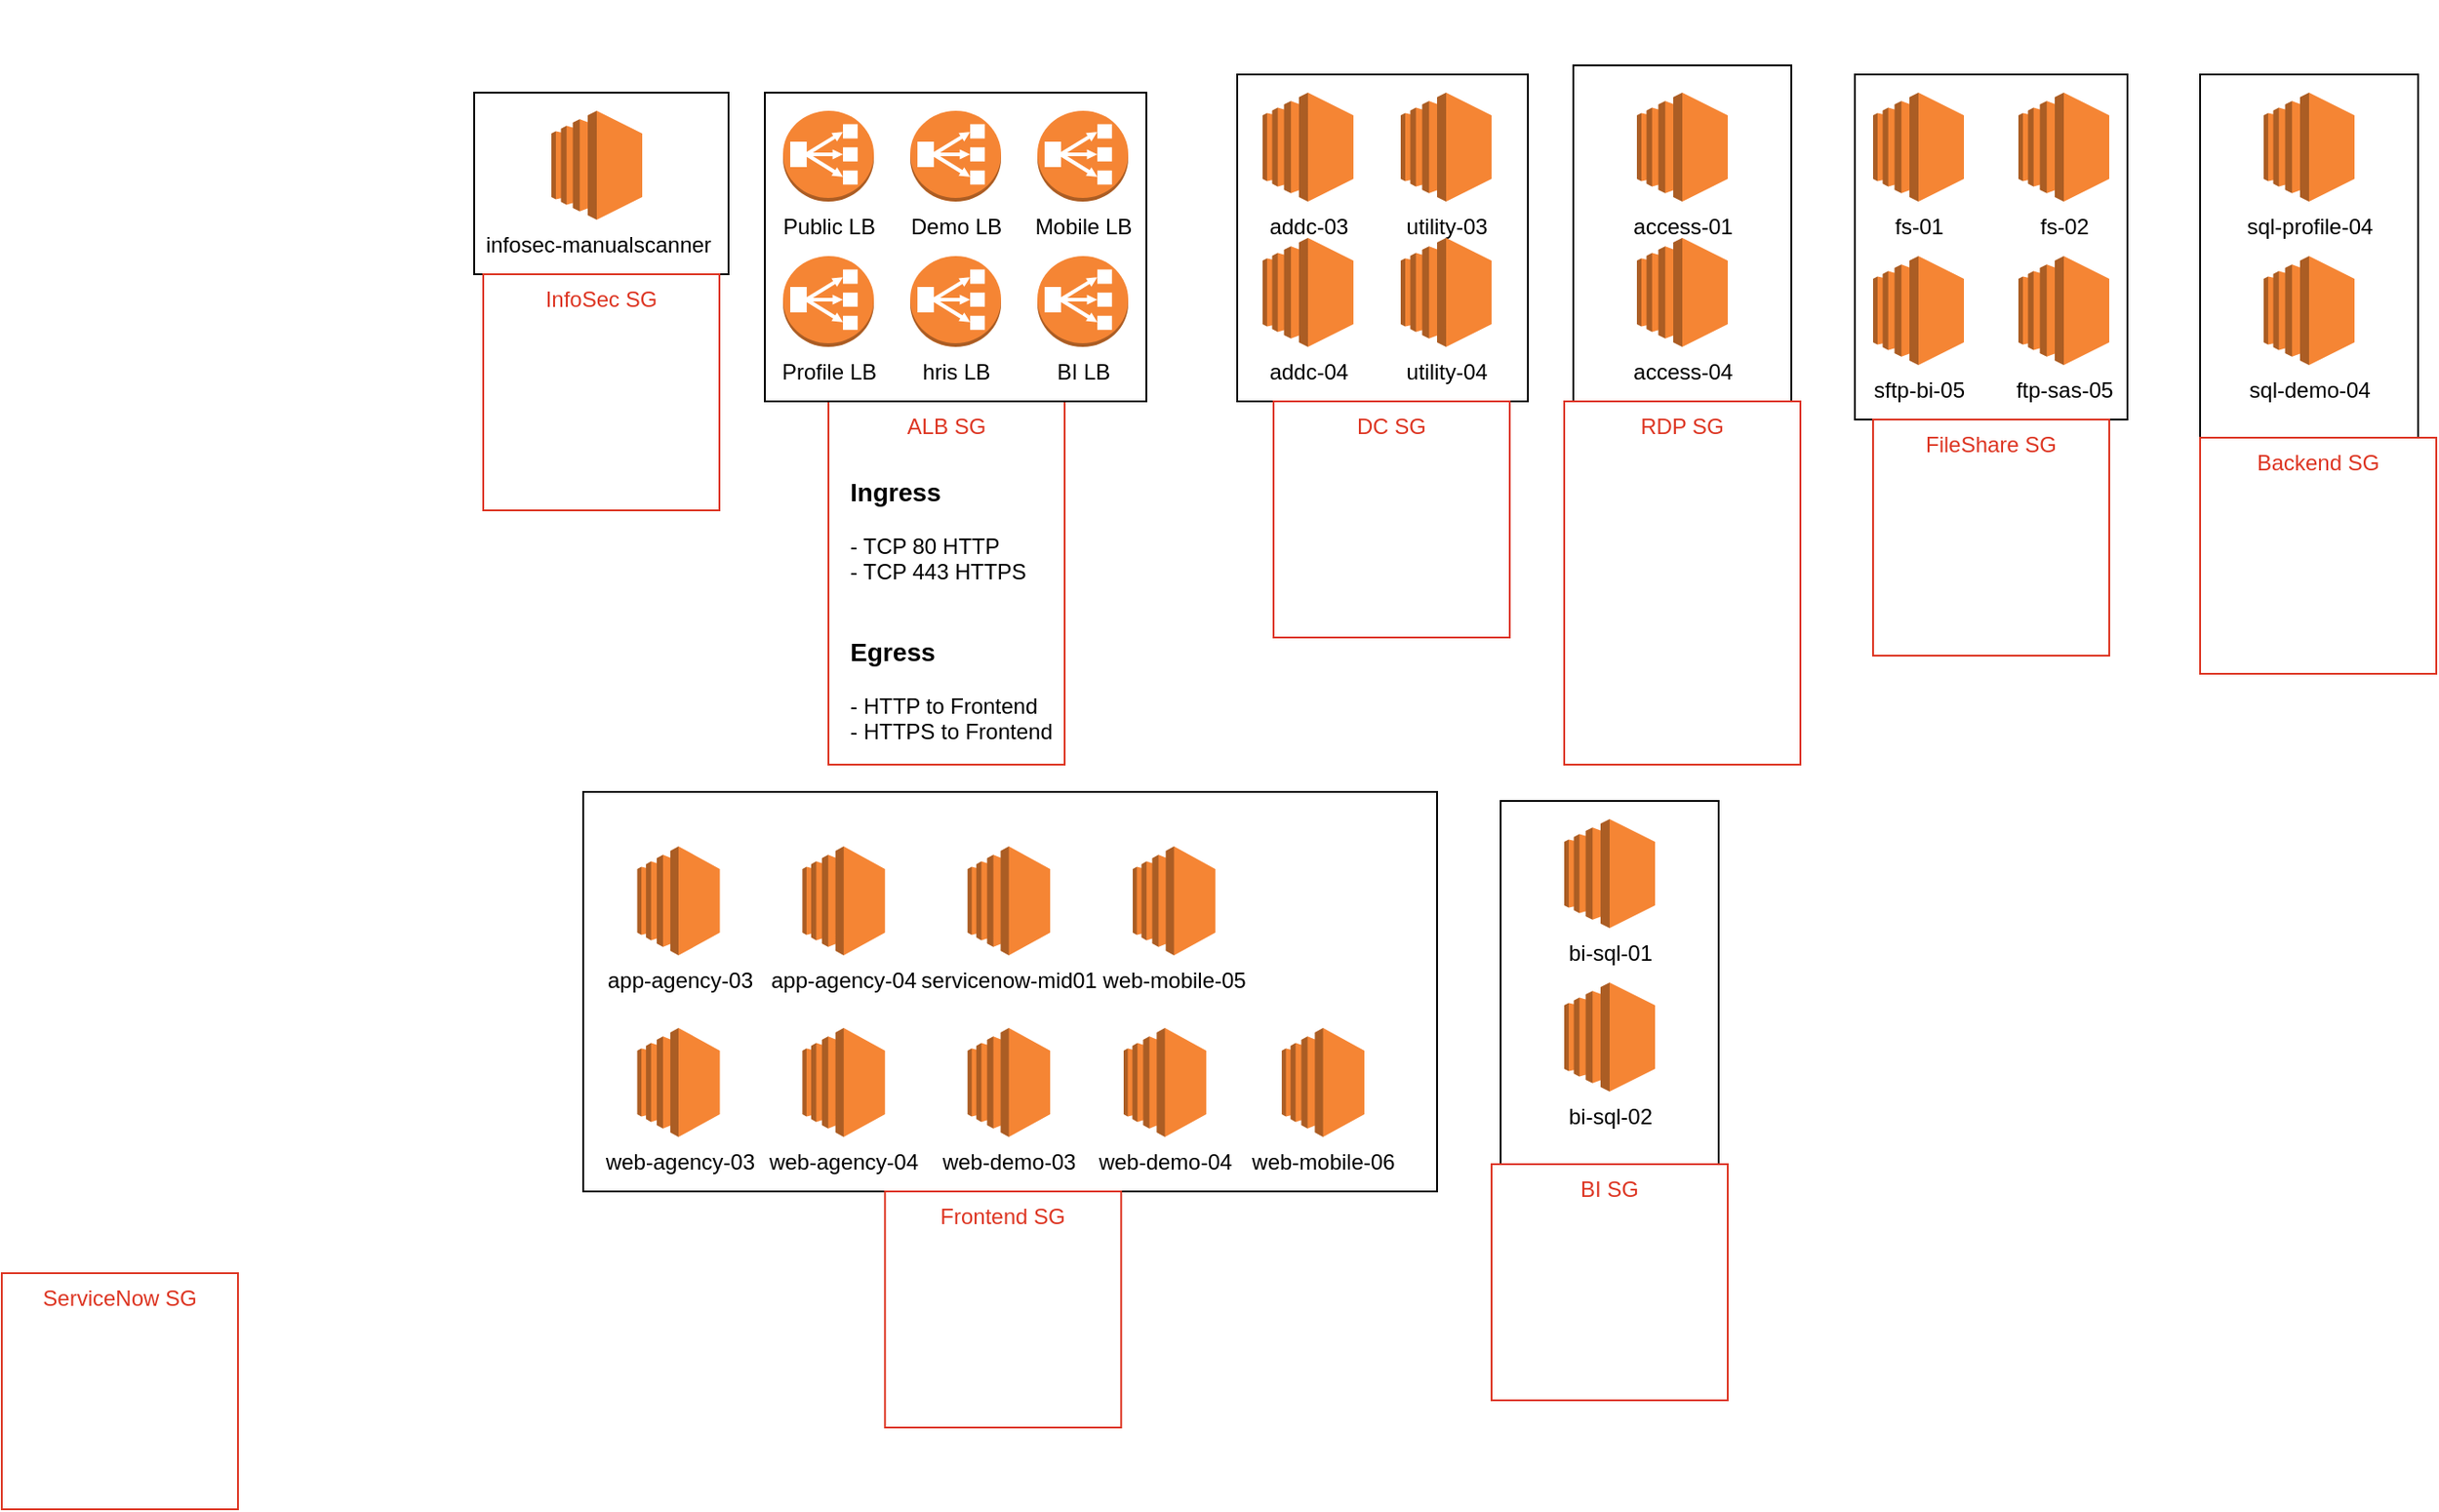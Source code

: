<mxfile version="24.7.10">
  <diagram name="Page-1" id="oToMVdoG-2dVEl7ynk4P">
    <mxGraphModel dx="859" dy="1947" grid="1" gridSize="10" guides="1" tooltips="1" connect="1" arrows="1" fold="1" page="1" pageScale="1" pageWidth="850" pageHeight="850" math="0" shadow="0">
      <root>
        <mxCell id="0" />
        <mxCell id="1" parent="0" />
        <mxCell id="69fbr4D2nuCPGBW913zE-59" value="" style="rounded=0;whiteSpace=wrap;html=1;" vertex="1" parent="1">
          <mxGeometry x="1250" y="30" width="120" height="200" as="geometry" />
        </mxCell>
        <mxCell id="69fbr4D2nuCPGBW913zE-58" value="" style="rounded=0;whiteSpace=wrap;html=1;" vertex="1" parent="1">
          <mxGeometry x="865" y="430" width="120" height="200" as="geometry" />
        </mxCell>
        <mxCell id="69fbr4D2nuCPGBW913zE-51" value="" style="rounded=0;whiteSpace=wrap;html=1;" vertex="1" parent="1">
          <mxGeometry x="360" y="425" width="470" height="220" as="geometry" />
        </mxCell>
        <mxCell id="69fbr4D2nuCPGBW913zE-57" value="" style="rounded=0;whiteSpace=wrap;html=1;" vertex="1" parent="1">
          <mxGeometry x="1060" y="30" width="150" height="190" as="geometry" />
        </mxCell>
        <mxCell id="69fbr4D2nuCPGBW913zE-56" value="" style="rounded=0;whiteSpace=wrap;html=1;" vertex="1" parent="1">
          <mxGeometry x="905" y="25" width="120" height="185" as="geometry" />
        </mxCell>
        <mxCell id="69fbr4D2nuCPGBW913zE-54" value="" style="rounded=0;whiteSpace=wrap;html=1;" vertex="1" parent="1">
          <mxGeometry x="720" y="30" width="160" height="180" as="geometry" />
        </mxCell>
        <mxCell id="69fbr4D2nuCPGBW913zE-49" value="" style="rounded=0;whiteSpace=wrap;html=1;" vertex="1" parent="1">
          <mxGeometry x="300" y="40" width="140" height="100" as="geometry" />
        </mxCell>
        <mxCell id="69fbr4D2nuCPGBW913zE-2" value="Frontend SG&lt;span style=&quot;color: rgba(0, 0, 0, 0); font-family: monospace; font-size: 0px; text-align: start; text-wrap: nowrap;&quot;&gt;%3CmxGraphModel%3E%3Croot%3E%3CmxCell%20id%3D%220%22%2F%3E%3CmxCell%20id%3D%221%22%20parent%3D%220%22%2F%3E%3CmxCell%20id%3D%222%22%20value%3D%22ALB%22%20style%3D%22fillColor%3Dnone%3BstrokeColor%3D%23DD3522%3BverticalAlign%3Dtop%3BfontStyle%3D0%3BfontColor%3D%23DD3522%3BwhiteSpace%3Dwrap%3Bhtml%3D1%3B%22%20vertex%3D%221%22%20parent%3D%221%22%3E%3CmxGeometry%20x%3D%22310%22%20y%3D%22500%22%20width%3D%22130%22%20height%3D%22130%22%20as%3D%22geometry%22%2F%3E%3C%2FmxCell%3E%3C%2Froot%3E%3C%2FmxGraphModel%3E&lt;/span&gt;" style="fillColor=none;strokeColor=#DD3522;verticalAlign=top;fontStyle=0;fontColor=#DD3522;whiteSpace=wrap;html=1;" vertex="1" parent="1">
          <mxGeometry x="526.14" y="645" width="130" height="130" as="geometry" />
        </mxCell>
        <mxCell id="69fbr4D2nuCPGBW913zE-3" value="Backend SG" style="fillColor=none;strokeColor=#DD3522;verticalAlign=top;fontStyle=0;fontColor=#DD3522;whiteSpace=wrap;html=1;" vertex="1" parent="1">
          <mxGeometry x="1250" y="230" width="130" height="130" as="geometry" />
        </mxCell>
        <mxCell id="69fbr4D2nuCPGBW913zE-4" value="DC SG" style="fillColor=none;strokeColor=#DD3522;verticalAlign=top;fontStyle=0;fontColor=#DD3522;whiteSpace=wrap;html=1;" vertex="1" parent="1">
          <mxGeometry x="740" y="210" width="130" height="130" as="geometry" />
        </mxCell>
        <mxCell id="69fbr4D2nuCPGBW913zE-5" value="InfoSec SG" style="fillColor=none;strokeColor=#DD3522;verticalAlign=top;fontStyle=0;fontColor=#DD3522;whiteSpace=wrap;html=1;" vertex="1" parent="1">
          <mxGeometry x="305" y="140" width="130" height="130" as="geometry" />
        </mxCell>
        <mxCell id="69fbr4D2nuCPGBW913zE-6" value="FileShare SG" style="fillColor=none;strokeColor=#DD3522;verticalAlign=top;fontStyle=0;fontColor=#DD3522;whiteSpace=wrap;html=1;" vertex="1" parent="1">
          <mxGeometry x="1070" y="220" width="130" height="130" as="geometry" />
        </mxCell>
        <mxCell id="69fbr4D2nuCPGBW913zE-7" value="RDP SG" style="fillColor=none;strokeColor=#DD3522;verticalAlign=top;fontStyle=0;fontColor=#DD3522;whiteSpace=wrap;html=1;" vertex="1" parent="1">
          <mxGeometry x="900" y="210" width="130" height="200" as="geometry" />
        </mxCell>
        <mxCell id="69fbr4D2nuCPGBW913zE-8" value="BI SG" style="fillColor=none;strokeColor=#DD3522;verticalAlign=top;fontStyle=0;fontColor=#DD3522;whiteSpace=wrap;html=1;" vertex="1" parent="1">
          <mxGeometry x="860" y="630" width="130" height="130" as="geometry" />
        </mxCell>
        <mxCell id="69fbr4D2nuCPGBW913zE-9" value="ServiceNow SG" style="fillColor=none;strokeColor=#DD3522;verticalAlign=top;fontStyle=0;fontColor=#DD3522;whiteSpace=wrap;html=1;" vertex="1" parent="1">
          <mxGeometry x="40" y="690" width="130" height="130" as="geometry" />
        </mxCell>
        <mxCell id="69fbr4D2nuCPGBW913zE-24" value="sql-demo-04" style="outlineConnect=0;dashed=0;verticalLabelPosition=bottom;verticalAlign=top;align=center;html=1;shape=mxgraph.aws3.ec2;fillColor=#F58534;gradientColor=none;" vertex="1" parent="1">
          <mxGeometry x="1285" y="130" width="50" height="60" as="geometry" />
        </mxCell>
        <mxCell id="69fbr4D2nuCPGBW913zE-25" value="sql-profile-04" style="outlineConnect=0;dashed=0;verticalLabelPosition=bottom;verticalAlign=top;align=center;html=1;shape=mxgraph.aws3.ec2;fillColor=#F58534;gradientColor=none;" vertex="1" parent="1">
          <mxGeometry x="1285" y="40" width="50" height="60" as="geometry" />
        </mxCell>
        <mxCell id="69fbr4D2nuCPGBW913zE-28" value="utility-03" style="outlineConnect=0;dashed=0;verticalLabelPosition=bottom;verticalAlign=top;align=center;html=1;shape=mxgraph.aws3.ec2;fillColor=#F58534;gradientColor=none;" vertex="1" parent="1">
          <mxGeometry x="810" y="40" width="50" height="60" as="geometry" />
        </mxCell>
        <mxCell id="69fbr4D2nuCPGBW913zE-29" value="utility-04" style="outlineConnect=0;dashed=0;verticalLabelPosition=bottom;verticalAlign=top;align=center;html=1;shape=mxgraph.aws3.ec2;fillColor=#F58534;gradientColor=none;" vertex="1" parent="1">
          <mxGeometry x="810" y="120" width="50" height="60" as="geometry" />
        </mxCell>
        <mxCell id="69fbr4D2nuCPGBW913zE-30" value="addc-03" style="outlineConnect=0;dashed=0;verticalLabelPosition=bottom;verticalAlign=top;align=center;html=1;shape=mxgraph.aws3.ec2;fillColor=#F58534;gradientColor=none;" vertex="1" parent="1">
          <mxGeometry x="733.97" y="40" width="50" height="60" as="geometry" />
        </mxCell>
        <mxCell id="69fbr4D2nuCPGBW913zE-31" value="addc-04" style="outlineConnect=0;dashed=0;verticalLabelPosition=bottom;verticalAlign=top;align=center;html=1;shape=mxgraph.aws3.ec2;fillColor=#F58534;gradientColor=none;" vertex="1" parent="1">
          <mxGeometry x="733.97" y="120" width="50" height="60" as="geometry" />
        </mxCell>
        <mxCell id="69fbr4D2nuCPGBW913zE-32" value="fs-02" style="outlineConnect=0;dashed=0;verticalLabelPosition=bottom;verticalAlign=top;align=center;html=1;shape=mxgraph.aws3.ec2;fillColor=#F58534;gradientColor=none;" vertex="1" parent="1">
          <mxGeometry x="1150" y="40" width="50" height="60" as="geometry" />
        </mxCell>
        <mxCell id="69fbr4D2nuCPGBW913zE-33" value="fs-01" style="outlineConnect=0;dashed=0;verticalLabelPosition=bottom;verticalAlign=top;align=center;html=1;shape=mxgraph.aws3.ec2;fillColor=#F58534;gradientColor=none;" vertex="1" parent="1">
          <mxGeometry x="1070" y="40" width="50" height="60" as="geometry" />
        </mxCell>
        <mxCell id="69fbr4D2nuCPGBW913zE-35" value="bi-sql-01" style="outlineConnect=0;dashed=0;verticalLabelPosition=bottom;verticalAlign=top;align=center;html=1;shape=mxgraph.aws3.ec2;fillColor=#F58534;gradientColor=none;" vertex="1" parent="1">
          <mxGeometry x="900" y="440" width="50" height="60" as="geometry" />
        </mxCell>
        <mxCell id="69fbr4D2nuCPGBW913zE-36" value="bi-sql-02" style="outlineConnect=0;dashed=0;verticalLabelPosition=bottom;verticalAlign=top;align=center;html=1;shape=mxgraph.aws3.ec2;fillColor=#F58534;gradientColor=none;" vertex="1" parent="1">
          <mxGeometry x="900" y="530" width="50" height="60" as="geometry" />
        </mxCell>
        <mxCell id="69fbr4D2nuCPGBW913zE-43" value="sftp-bi-05" style="outlineConnect=0;dashed=0;verticalLabelPosition=bottom;verticalAlign=top;align=center;html=1;shape=mxgraph.aws3.ec2;fillColor=#F58534;gradientColor=none;" vertex="1" parent="1">
          <mxGeometry x="1070" y="130" width="50" height="60" as="geometry" />
        </mxCell>
        <mxCell id="69fbr4D2nuCPGBW913zE-44" value="ftp-sas-05" style="outlineConnect=0;dashed=0;verticalLabelPosition=bottom;verticalAlign=top;align=center;html=1;shape=mxgraph.aws3.ec2;fillColor=#F58534;gradientColor=none;" vertex="1" parent="1">
          <mxGeometry x="1150" y="130" width="50" height="60" as="geometry" />
        </mxCell>
        <mxCell id="69fbr4D2nuCPGBW913zE-45" value="infosec-manualscanner" style="outlineConnect=0;dashed=0;verticalLabelPosition=bottom;verticalAlign=top;align=center;html=1;shape=mxgraph.aws3.ec2;fillColor=#F58534;gradientColor=none;" vertex="1" parent="1">
          <mxGeometry x="342.5" y="50" width="50" height="60" as="geometry" />
        </mxCell>
        <mxCell id="69fbr4D2nuCPGBW913zE-46" value="access-01" style="outlineConnect=0;dashed=0;verticalLabelPosition=bottom;verticalAlign=top;align=center;html=1;shape=mxgraph.aws3.ec2;fillColor=#F58534;gradientColor=none;" vertex="1" parent="1">
          <mxGeometry x="940" y="40" width="50" height="60" as="geometry" />
        </mxCell>
        <mxCell id="69fbr4D2nuCPGBW913zE-47" value="access-04" style="outlineConnect=0;dashed=0;verticalLabelPosition=bottom;verticalAlign=top;align=center;html=1;shape=mxgraph.aws3.ec2;fillColor=#F58534;gradientColor=none;" vertex="1" parent="1">
          <mxGeometry x="940" y="120" width="50" height="60" as="geometry" />
        </mxCell>
        <mxCell id="69fbr4D2nuCPGBW913zE-26" value="app-agency-03" style="outlineConnect=0;dashed=0;verticalLabelPosition=bottom;verticalAlign=top;align=center;html=1;shape=mxgraph.aws3.ec2;fillColor=#F58534;gradientColor=none;" vertex="1" parent="1">
          <mxGeometry x="389.773" y="455" width="45.455" height="60" as="geometry" />
        </mxCell>
        <mxCell id="69fbr4D2nuCPGBW913zE-27" value="app-agency-04" style="outlineConnect=0;dashed=0;verticalLabelPosition=bottom;verticalAlign=top;align=center;html=1;shape=mxgraph.aws3.ec2;fillColor=#F58534;gradientColor=none;" vertex="1" parent="1">
          <mxGeometry x="480.682" y="455" width="45.455" height="60" as="geometry" />
        </mxCell>
        <mxCell id="69fbr4D2nuCPGBW913zE-34" value="servicenow-mid01" style="outlineConnect=0;dashed=0;verticalLabelPosition=bottom;verticalAlign=top;align=center;html=1;shape=mxgraph.aws3.ec2;fillColor=#F58534;gradientColor=none;" vertex="1" parent="1">
          <mxGeometry x="571.591" y="455" width="45.455" height="60" as="geometry" />
        </mxCell>
        <mxCell id="69fbr4D2nuCPGBW913zE-37" value="web-agency-03" style="outlineConnect=0;dashed=0;verticalLabelPosition=bottom;verticalAlign=top;align=center;html=1;shape=mxgraph.aws3.ec2;fillColor=#F58534;gradientColor=none;" vertex="1" parent="1">
          <mxGeometry x="389.773" y="555" width="45.455" height="60" as="geometry" />
        </mxCell>
        <mxCell id="69fbr4D2nuCPGBW913zE-38" value="web-agency-04" style="outlineConnect=0;dashed=0;verticalLabelPosition=bottom;verticalAlign=top;align=center;html=1;shape=mxgraph.aws3.ec2;fillColor=#F58534;gradientColor=none;" vertex="1" parent="1">
          <mxGeometry x="480.682" y="555" width="45.455" height="60" as="geometry" />
        </mxCell>
        <mxCell id="69fbr4D2nuCPGBW913zE-39" value="web-demo-03" style="outlineConnect=0;dashed=0;verticalLabelPosition=bottom;verticalAlign=top;align=center;html=1;shape=mxgraph.aws3.ec2;fillColor=#F58534;gradientColor=none;" vertex="1" parent="1">
          <mxGeometry x="571.591" y="555" width="45.455" height="60" as="geometry" />
        </mxCell>
        <mxCell id="69fbr4D2nuCPGBW913zE-40" value="web-demo-04" style="outlineConnect=0;dashed=0;verticalLabelPosition=bottom;verticalAlign=top;align=center;html=1;shape=mxgraph.aws3.ec2;fillColor=#F58534;gradientColor=none;" vertex="1" parent="1">
          <mxGeometry x="657.498" y="555" width="45.455" height="60" as="geometry" />
        </mxCell>
        <mxCell id="69fbr4D2nuCPGBW913zE-41" value="web-mobile-05" style="outlineConnect=0;dashed=0;verticalLabelPosition=bottom;verticalAlign=top;align=center;html=1;shape=mxgraph.aws3.ec2;fillColor=#F58534;gradientColor=none;" vertex="1" parent="1">
          <mxGeometry x="662.5" y="455" width="45.455" height="60" as="geometry" />
        </mxCell>
        <mxCell id="69fbr4D2nuCPGBW913zE-42" value="web-mobile-06" style="outlineConnect=0;dashed=0;verticalLabelPosition=bottom;verticalAlign=top;align=center;html=1;shape=mxgraph.aws3.ec2;fillColor=#F58534;gradientColor=none;" vertex="1" parent="1">
          <mxGeometry x="744.546" y="555" width="45.455" height="60" as="geometry" />
        </mxCell>
        <mxCell id="69fbr4D2nuCPGBW913zE-11" value="" style="group" vertex="1" connectable="0" parent="1">
          <mxGeometry x="495" y="210" width="140" height="200" as="geometry" />
        </mxCell>
        <mxCell id="69fbr4D2nuCPGBW913zE-1" value="ALB SG" style="fillColor=none;strokeColor=#DD3522;verticalAlign=top;fontStyle=0;fontColor=#DD3522;whiteSpace=wrap;html=1;" vertex="1" parent="69fbr4D2nuCPGBW913zE-11">
          <mxGeometry width="130" height="200" as="geometry" />
        </mxCell>
        <mxCell id="69fbr4D2nuCPGBW913zE-10" value="&lt;h3 style=&quot;margin-top: 0px;&quot;&gt;Ingress&lt;/h3&gt;&lt;div&gt;- TCP 80 HTTP&lt;/div&gt;&lt;div&gt;- TCP 443 HTTPS&lt;/div&gt;&lt;div&gt;&lt;br&gt;&lt;/div&gt;&lt;h3&gt;Egress&lt;/h3&gt;&lt;div&gt;- HTTP to Frontend&lt;/div&gt;&lt;div&gt;- HTTPS to Frontend&lt;/div&gt;" style="text;html=1;whiteSpace=wrap;overflow=hidden;rounded=0;" vertex="1" parent="69fbr4D2nuCPGBW913zE-11">
          <mxGeometry x="10" y="35" width="130" height="160" as="geometry" />
        </mxCell>
        <mxCell id="69fbr4D2nuCPGBW913zE-22" value="" style="group" vertex="1" connectable="0" parent="1">
          <mxGeometry x="460" y="40" width="210" height="170" as="geometry" />
        </mxCell>
        <mxCell id="69fbr4D2nuCPGBW913zE-21" value="" style="rounded=0;whiteSpace=wrap;html=1;" vertex="1" parent="69fbr4D2nuCPGBW913zE-22">
          <mxGeometry width="210" height="170" as="geometry" />
        </mxCell>
        <mxCell id="69fbr4D2nuCPGBW913zE-12" value="Public LB" style="outlineConnect=0;dashed=0;verticalLabelPosition=bottom;verticalAlign=top;align=center;html=1;shape=mxgraph.aws3.classic_load_balancer;fillColor=#F58534;gradientColor=none;" vertex="1" parent="69fbr4D2nuCPGBW913zE-22">
          <mxGeometry x="10" y="10" width="50" height="50" as="geometry" />
        </mxCell>
        <mxCell id="69fbr4D2nuCPGBW913zE-13" value="Demo LB" style="outlineConnect=0;dashed=0;verticalLabelPosition=bottom;verticalAlign=top;align=center;html=1;shape=mxgraph.aws3.classic_load_balancer;fillColor=#F58534;gradientColor=none;" vertex="1" parent="69fbr4D2nuCPGBW913zE-22">
          <mxGeometry x="80" y="10" width="50" height="50" as="geometry" />
        </mxCell>
        <mxCell id="69fbr4D2nuCPGBW913zE-14" value="Profile LB" style="outlineConnect=0;dashed=0;verticalLabelPosition=bottom;verticalAlign=top;align=center;html=1;shape=mxgraph.aws3.classic_load_balancer;fillColor=#F58534;gradientColor=none;" vertex="1" parent="69fbr4D2nuCPGBW913zE-22">
          <mxGeometry x="10" y="90" width="50" height="50" as="geometry" />
        </mxCell>
        <mxCell id="69fbr4D2nuCPGBW913zE-15" value="Mobile LB" style="outlineConnect=0;dashed=0;verticalLabelPosition=bottom;verticalAlign=top;align=center;html=1;shape=mxgraph.aws3.classic_load_balancer;fillColor=#F58534;gradientColor=none;" vertex="1" parent="69fbr4D2nuCPGBW913zE-22">
          <mxGeometry x="150" y="10" width="50" height="50" as="geometry" />
        </mxCell>
        <mxCell id="69fbr4D2nuCPGBW913zE-16" value="hris LB" style="outlineConnect=0;dashed=0;verticalLabelPosition=bottom;verticalAlign=top;align=center;html=1;shape=mxgraph.aws3.classic_load_balancer;fillColor=#F58534;gradientColor=none;" vertex="1" parent="69fbr4D2nuCPGBW913zE-22">
          <mxGeometry x="80" y="90" width="50" height="50" as="geometry" />
        </mxCell>
        <mxCell id="69fbr4D2nuCPGBW913zE-17" value="BI LB" style="outlineConnect=0;dashed=0;verticalLabelPosition=bottom;verticalAlign=top;align=center;html=1;shape=mxgraph.aws3.classic_load_balancer;fillColor=#F58534;gradientColor=none;" vertex="1" parent="69fbr4D2nuCPGBW913zE-22">
          <mxGeometry x="150" y="90" width="50" height="50" as="geometry" />
        </mxCell>
        <mxCell id="69fbr4D2nuCPGBW913zE-50" value="&lt;h2&gt;&lt;br&gt;&lt;/h2&gt;" style="text;html=1;align=center;verticalAlign=middle;whiteSpace=wrap;rounded=0;" vertex="1" parent="69fbr4D2nuCPGBW913zE-22">
          <mxGeometry x="-10" y="-40" width="150" height="30" as="geometry" />
        </mxCell>
      </root>
    </mxGraphModel>
  </diagram>
</mxfile>
